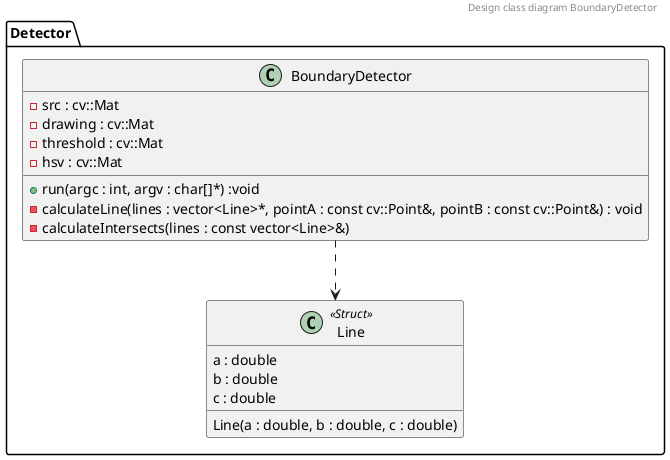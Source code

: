 @startuml 
header
Design class diagram BoundaryDetector
endheader

package Detector{
    Class Line<<Struct>>{
        a : double
        b : double
        c : double
        Line(a : double, b : double, c : double)
    }
    Class BoundaryDetector{
        - src : cv::Mat
        - drawing : cv::Mat
        - threshold : cv::Mat
        - hsv : cv::Mat
        + run(argc : int, argv : char[]*) :void
        - calculateLine(lines : vector<Line>*, pointA : const cv::Point&, pointB : const cv::Point&) : void
        - calculateIntersects(lines : const vector<Line>&)
    }
}

BoundaryDetector ..> Line

@enduml